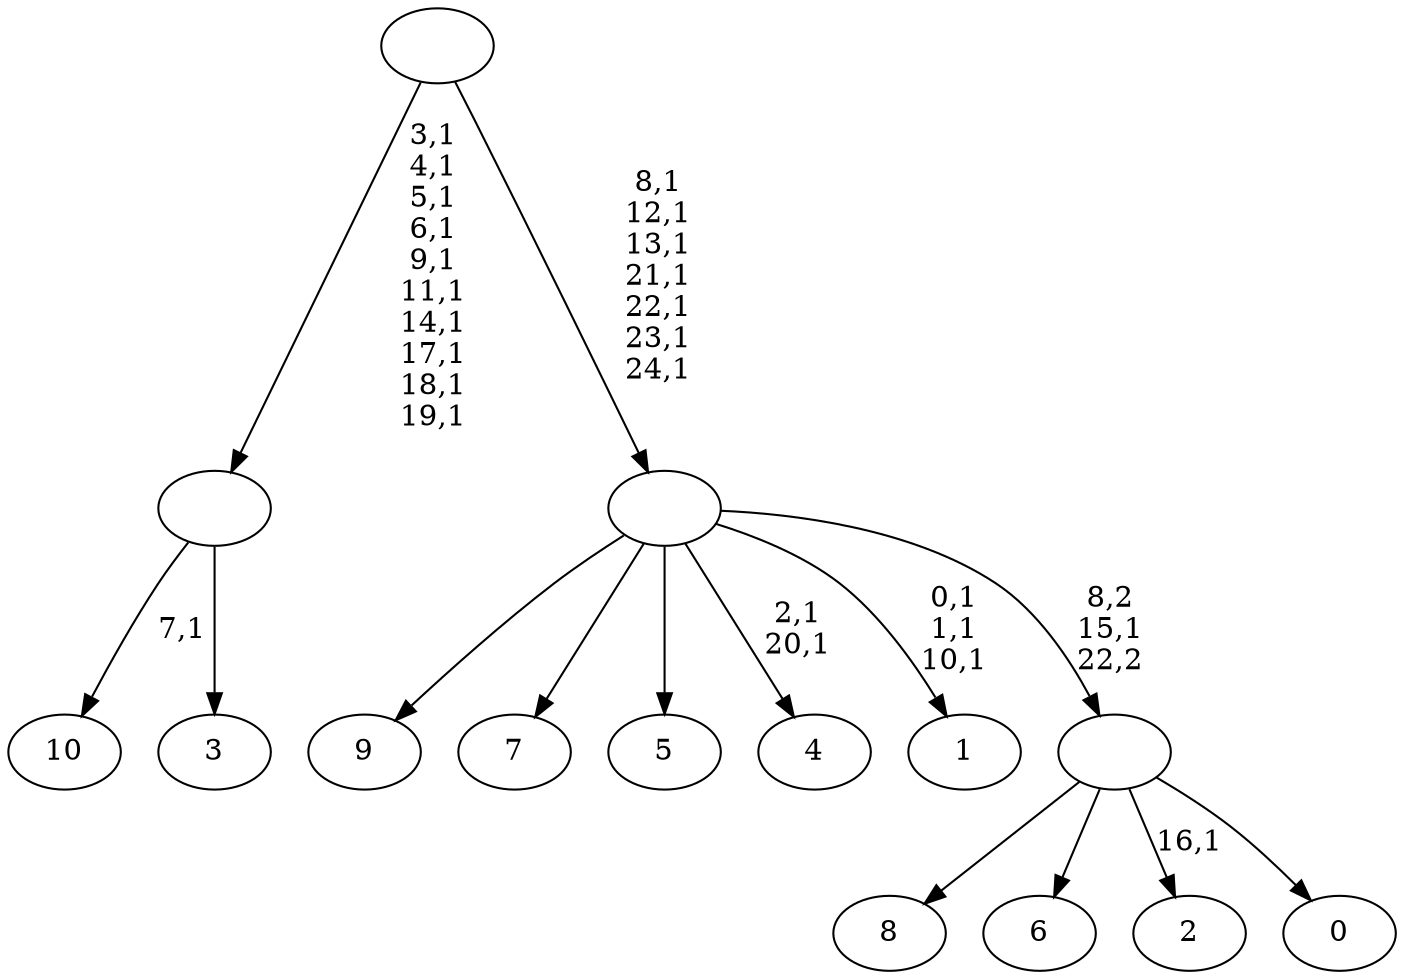 digraph T {
	36 [label="10"]
	34 [label="9"]
	33 [label="8"]
	32 [label="7"]
	31 [label="6"]
	30 [label="5"]
	29 [label="4"]
	26 [label="3"]
	25 [label=""]
	15 [label="2"]
	13 [label="1"]
	9 [label="0"]
	8 [label=""]
	7 [label=""]
	0 [label=""]
	25 -> 36 [label="7,1"]
	25 -> 26 [label=""]
	8 -> 15 [label="16,1"]
	8 -> 33 [label=""]
	8 -> 31 [label=""]
	8 -> 9 [label=""]
	7 -> 13 [label="0,1\n1,1\n10,1"]
	7 -> 29 [label="2,1\n20,1"]
	7 -> 34 [label=""]
	7 -> 32 [label=""]
	7 -> 30 [label=""]
	7 -> 8 [label="8,2\n15,1\n22,2"]
	0 -> 7 [label="8,1\n12,1\n13,1\n21,1\n22,1\n23,1\n24,1"]
	0 -> 25 [label="3,1\n4,1\n5,1\n6,1\n9,1\n11,1\n14,1\n17,1\n18,1\n19,1"]
}
